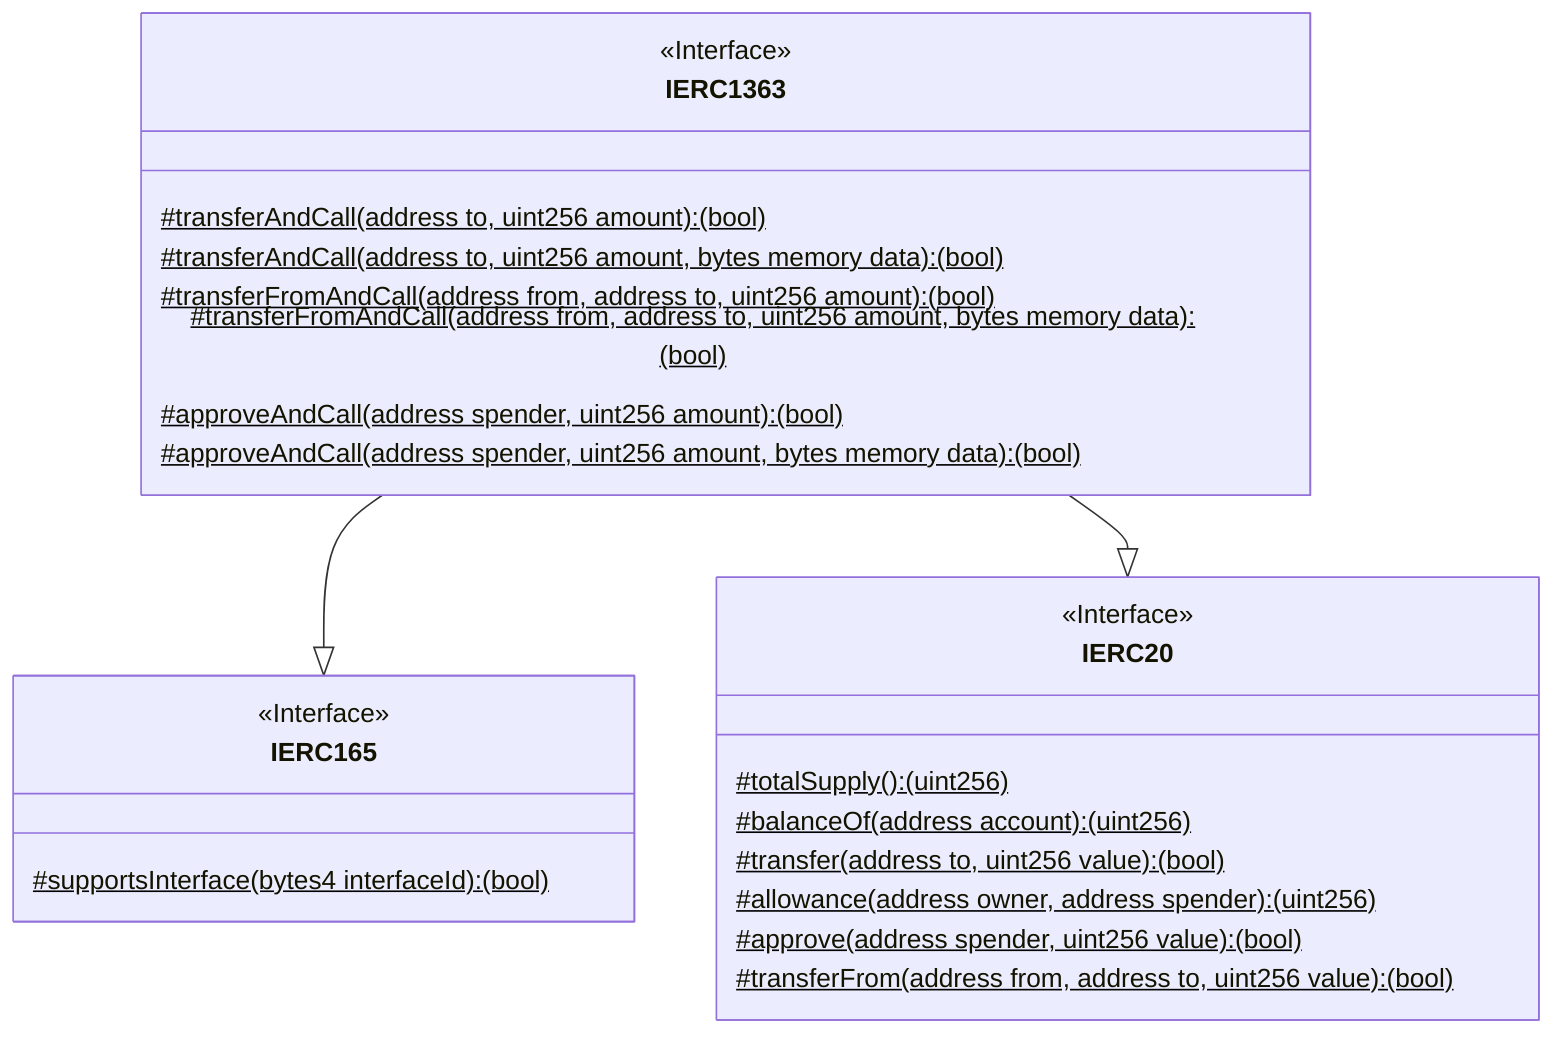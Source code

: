 classDiagram
  %% 491:3378:0
  class IERC1363 {
    <<Interface>>
    #transferAndCall(address to, uint256 amount): (bool)$
    #transferAndCall(address to, uint256 amount, bytes memory data): (bool)$
    #transferFromAndCall(address from, address to, uint256 amount): (bool)$
    #transferFromAndCall(address from, address to, uint256 amount, bytes memory data): (bool)$
    #approveAndCall(address spender, uint256 amount): (bool)$
    #approveAndCall(address spender, uint256 amount, bytes memory data): (bool)$
  }
  
  IERC1363 --|> IERC165
  
  %% 421:447:4
  class IERC165 {
    <<Interface>>
    #supportsInterface(bytes4 interfaceId): (bool)$
  }
  
  IERC1363 --|> IERC20
  
  %% 203:2575:3
  class IERC20 {
    <<Interface>>
    #totalSupply(): (uint256)$
    #balanceOf(address account): (uint256)$
    #transfer(address to, uint256 value): (bool)$
    #allowance(address owner, address spender): (uint256)$
    #approve(address spender, uint256 value): (bool)$
    #transferFrom(address from, address to, uint256 value): (bool)$
  }